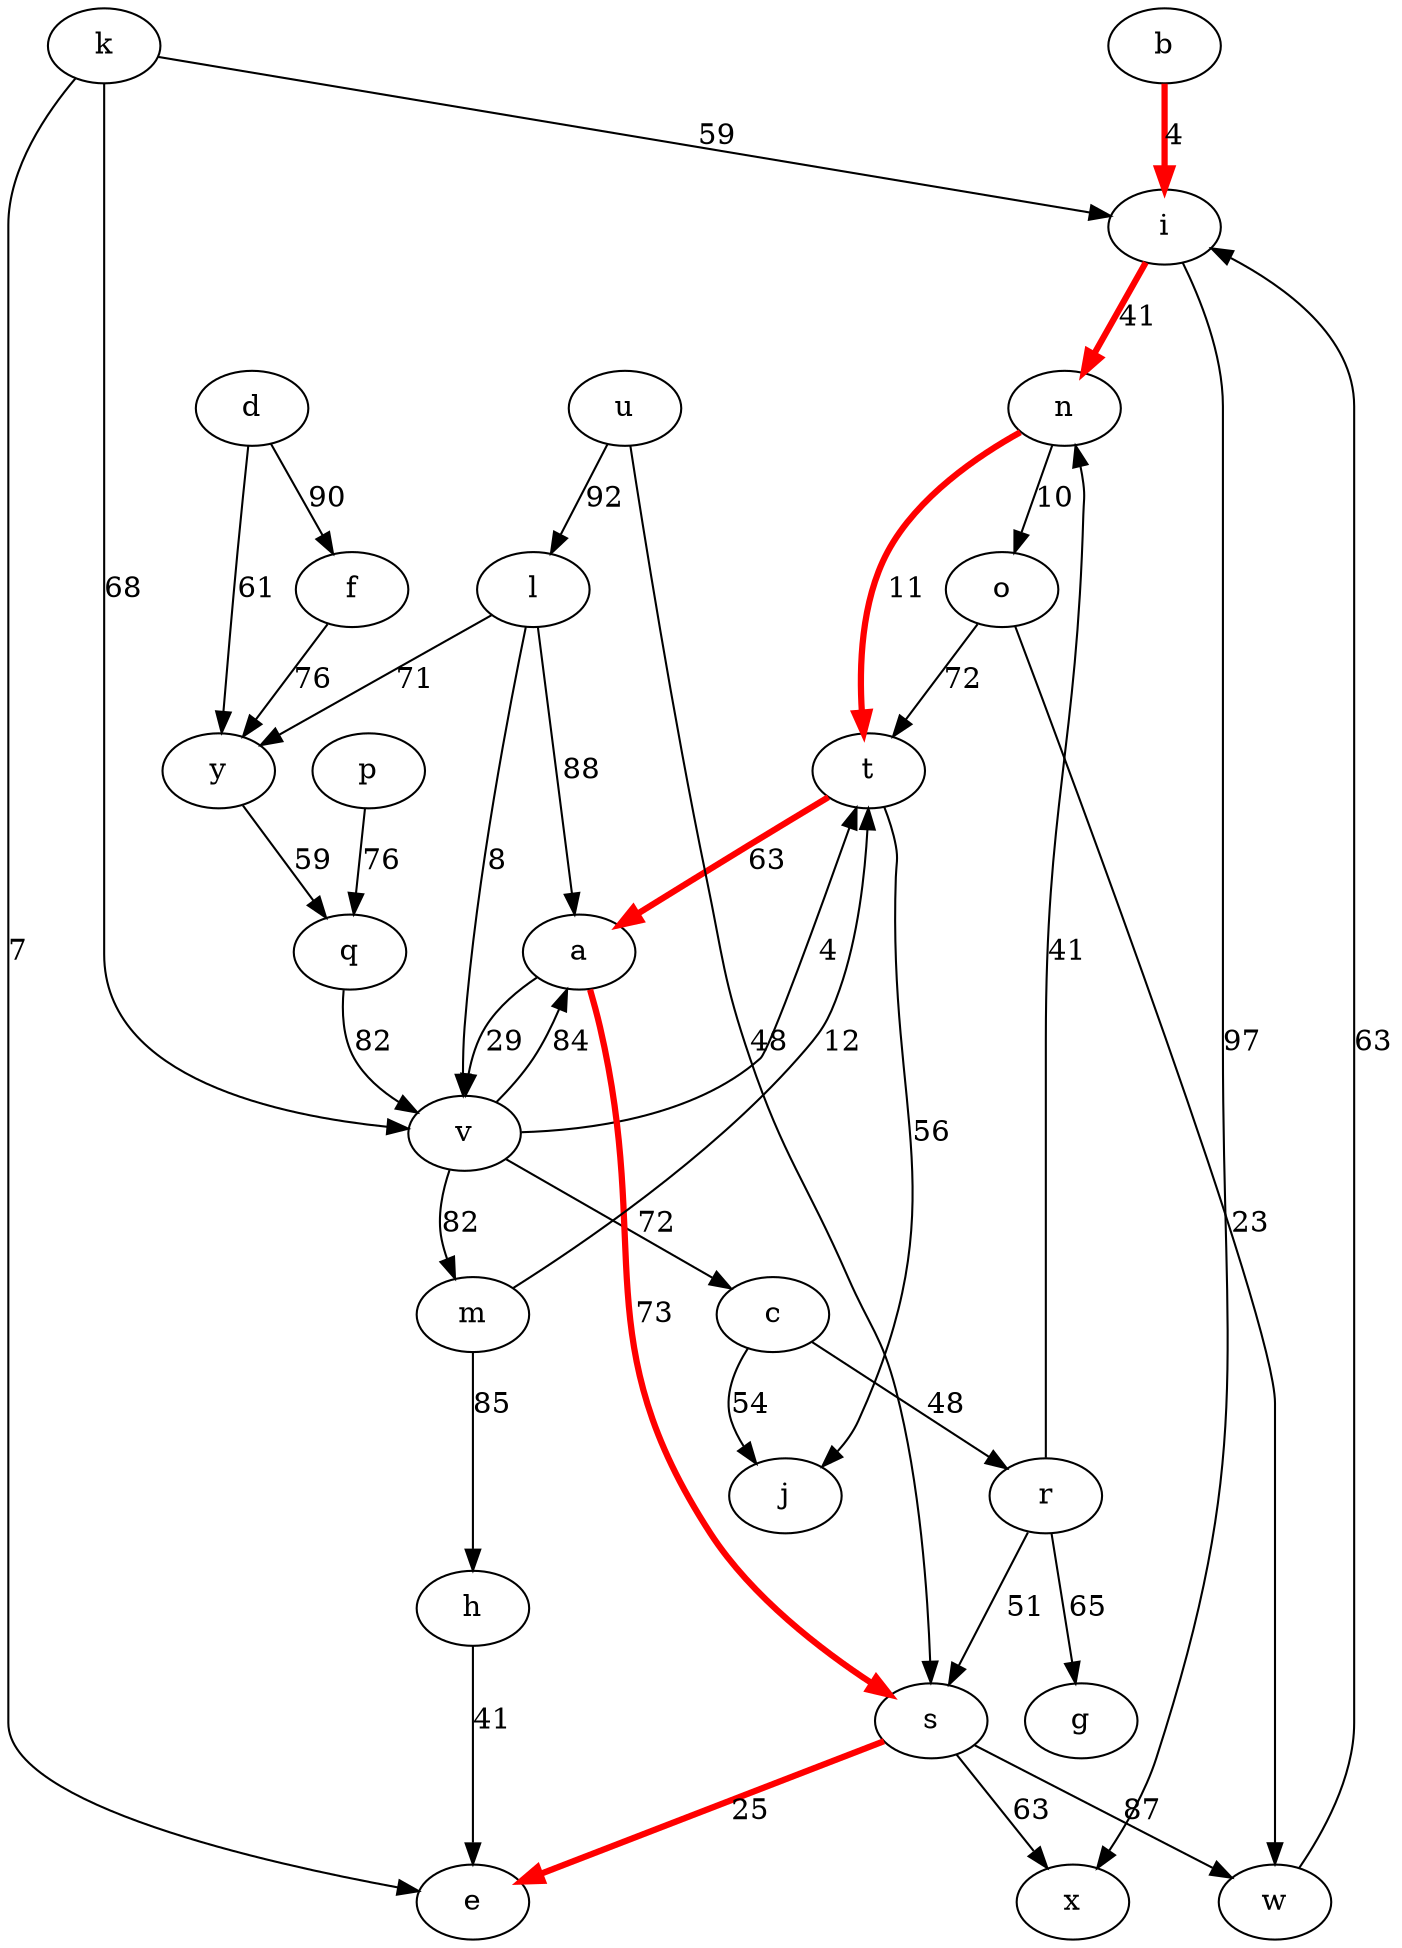 digraph graphname {
b -> i[label="4"color=red,penwidth=3.0];
o -> t[label="72"];
o -> w[label="23"];
q -> v[label="82"];
r -> g[label="65"];
r -> n[label="41"];
r -> s[label="51"];
s -> w[label="87"];
s -> e[label="25"color=red,penwidth=3.0];
s -> x[label="63"];
t -> j[label="56"];
t -> a[label="63"color=red,penwidth=3.0];
v -> t[label="4"];
v -> a[label="84"];
v -> c[label="72"];
v -> m[label="82"];
l -> a[label="88"];
l -> v[label="8"];
l -> y[label="71"];
k -> e[label="7"];
k -> v[label="68"];
k -> i[label="59"];
c -> r[label="48"];
c -> j[label="54"];
u -> s[label="48"];
u -> l[label="92"];
m -> t[label="12"];
m -> h[label="85"];
w -> i[label="63"];
n -> t[label="11"color=red,penwidth=3.0];
n -> o[label="10"];
i -> x[label="97"];
i -> n[label="41"color=red,penwidth=3.0];
y -> q[label="59"];
d -> y[label="61"];
d -> f[label="90"];
a -> v[label="29"];
a -> s[label="73"color=red,penwidth=3.0];
p -> q[label="76"];
f -> y[label="76"];
h -> e[label="41"];
}
